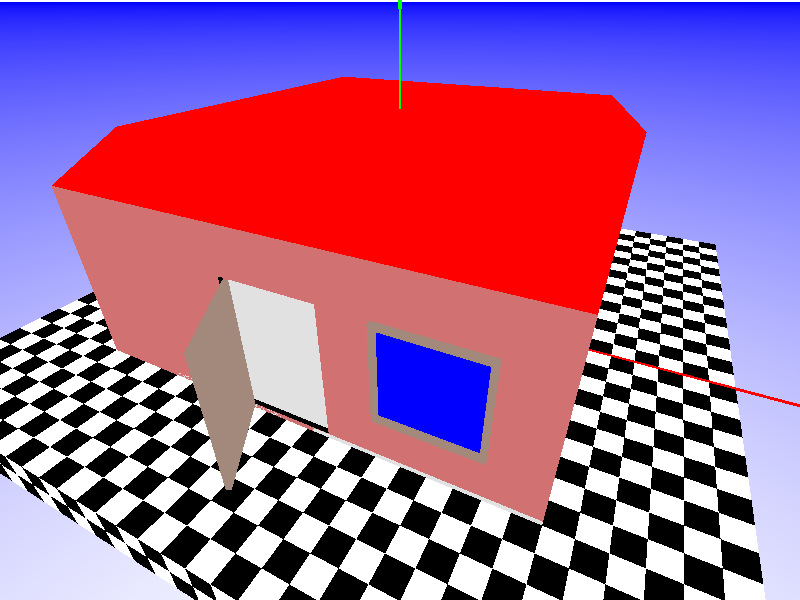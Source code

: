 #include "colors.inc"    

background{ 
  rgb<0.2,0.2,0.4>
}

light_source {
  <10,30,-3> 
  color White
}

sky_sphere {
  pigment {
    gradient y
    color_map {
      [0 color White]
      [1 color Blue]
    }
  }
}

// camera 1

camera {
  angle 80
  location <5, 7, -10>
  look_at 0
}

// camera 2

// camera {
//   angle 80
//   location <-1, 2.5, -4>
//   look_at <4, 3.5, 4>
// }

cylinder {
  0, 10*x, 0.03
  pigment { Red }
}
cylinder {
  0, 10*y, 0.03
  pigment { Green }
}
cylinder {
  0, 10*z, 0.03
  pigment { Blue }
}  

#declare Ground = prism {
  -1,0, 4
  <8,8>,
  <-8,8>,
  <-8,-8>,
  <8,-8>
  pigment {
    checker Black White scale .5
  }
}

#declare CheeseCenter = 0;
#declare CheeseHeight = 1;
#declare CheeseBody = prism {  
  0, CheeseHeight, 3,
  <-1, -1>,
  <1, 2>,
  <1, 0>
  pigment {
    color Yellow
  }
}

#declare Cheese = difference {
  object { CheeseBody }
  cone {
    <0, 0, 0>, 1,
    <.5, 0.3, 1>, 0.6
  }
  cone {
    <0, 0, 0>, 1,
    <0, CheeseHeight, 1>, 1
  }
  cone {
    <0.5, 0.5, 0>, 0.3,
    <-0.1, 0.1, 1>, 0.7
    rotate <-10, 30, 20>
  }
}


#declare HouseWall = box {
  <--5, 0, 5>
  <-4.9, 4, 4.9>
  pigment {
    Brown
  }
}


#declare HouseWalls = union {
  object { HouseWall }
  box {
    <-5, 0, -5>
    <5, 0.1, 5>
    pigment { Gray }
  }
  object { 
    HouseWall
    rotate <0, 90, 0>
  }
  object { 
    HouseWall
    rotate <0, 180, 0>
  }
  object { 
    HouseWall
    rotate <0, 270, 0>
  }
}

#declare WindowInner = box {
  <2 + 0.1, 1 + 0.1, -5.2>
  <4 - 0.1, 3 - 0.1, -4.7>
  pigment { DarkBrown }
}

#declare Window = union {
  difference {
  box {
    <2, 1, -5.1>
    <4, 3, -4.8>
    pigment { DarkBrown }
  }

  object { WindowInner }
  }
  box {
    <2 + 0.1, 1 + 0.1, -5.01>
    <4 - 0.1, 3 - 0.1, -4.99>
    pigment {
      color Blue transmit 0.5
    }
  }
}

#declare DoorHole = box {
  <-1, 0.11, -5.2>
  <1, 3, -4.8>
  pigment { Black }
}

#declare Door = box {
  <-1, 0.11, -0.05>
  <1, 3, 0.05>
  pigment { DarkBrown }
}

#declare Light = union {
  cone {
    <0, 3.7, 0>, 1
    <0, 4, 0>, 0.7
    pigment { DarkBrown }
  }
  sphere {
    <0, 3.7, 0>, 0.3
    pigment { Yellow }
  }
  light_source {
    <0.1, 3, 0.1>
    color Yellow
  }
}

#declare Roof =
prism {
    conic_sweep    // Тип призмы
    linear_spline
    4, 5            // Высота призмы от 0 до 1
    4,              // Количество точек (вершин)
    <-1, 1>         // Первая точка (основание)
    <1 1>         // Вторая точка (пик треугольника)
    <1, -1>         // Третья точка (другое основание)
    <-1, -1>          // Возвращаемся к началу для замыкания контура
    rotate <180, 0, 0>
    translate <0, 9, 0>
    texture {
      pigment { Red }
    }
}

#declare Home = union {
  difference {
    object { HouseWalls }
    object { DoorHole }
    object { WindowInner }
  }
  object {
    Door
    rotate<0, 60, 0>
    translate<-0.3, 0, -5.9>
  }
  object { Window }
  object { Light }
  object { Roof }
}

object { Home }

object { Ground }

object { 
  Cheese
  scale 0.5
  translate <2, 0, 2>
}
